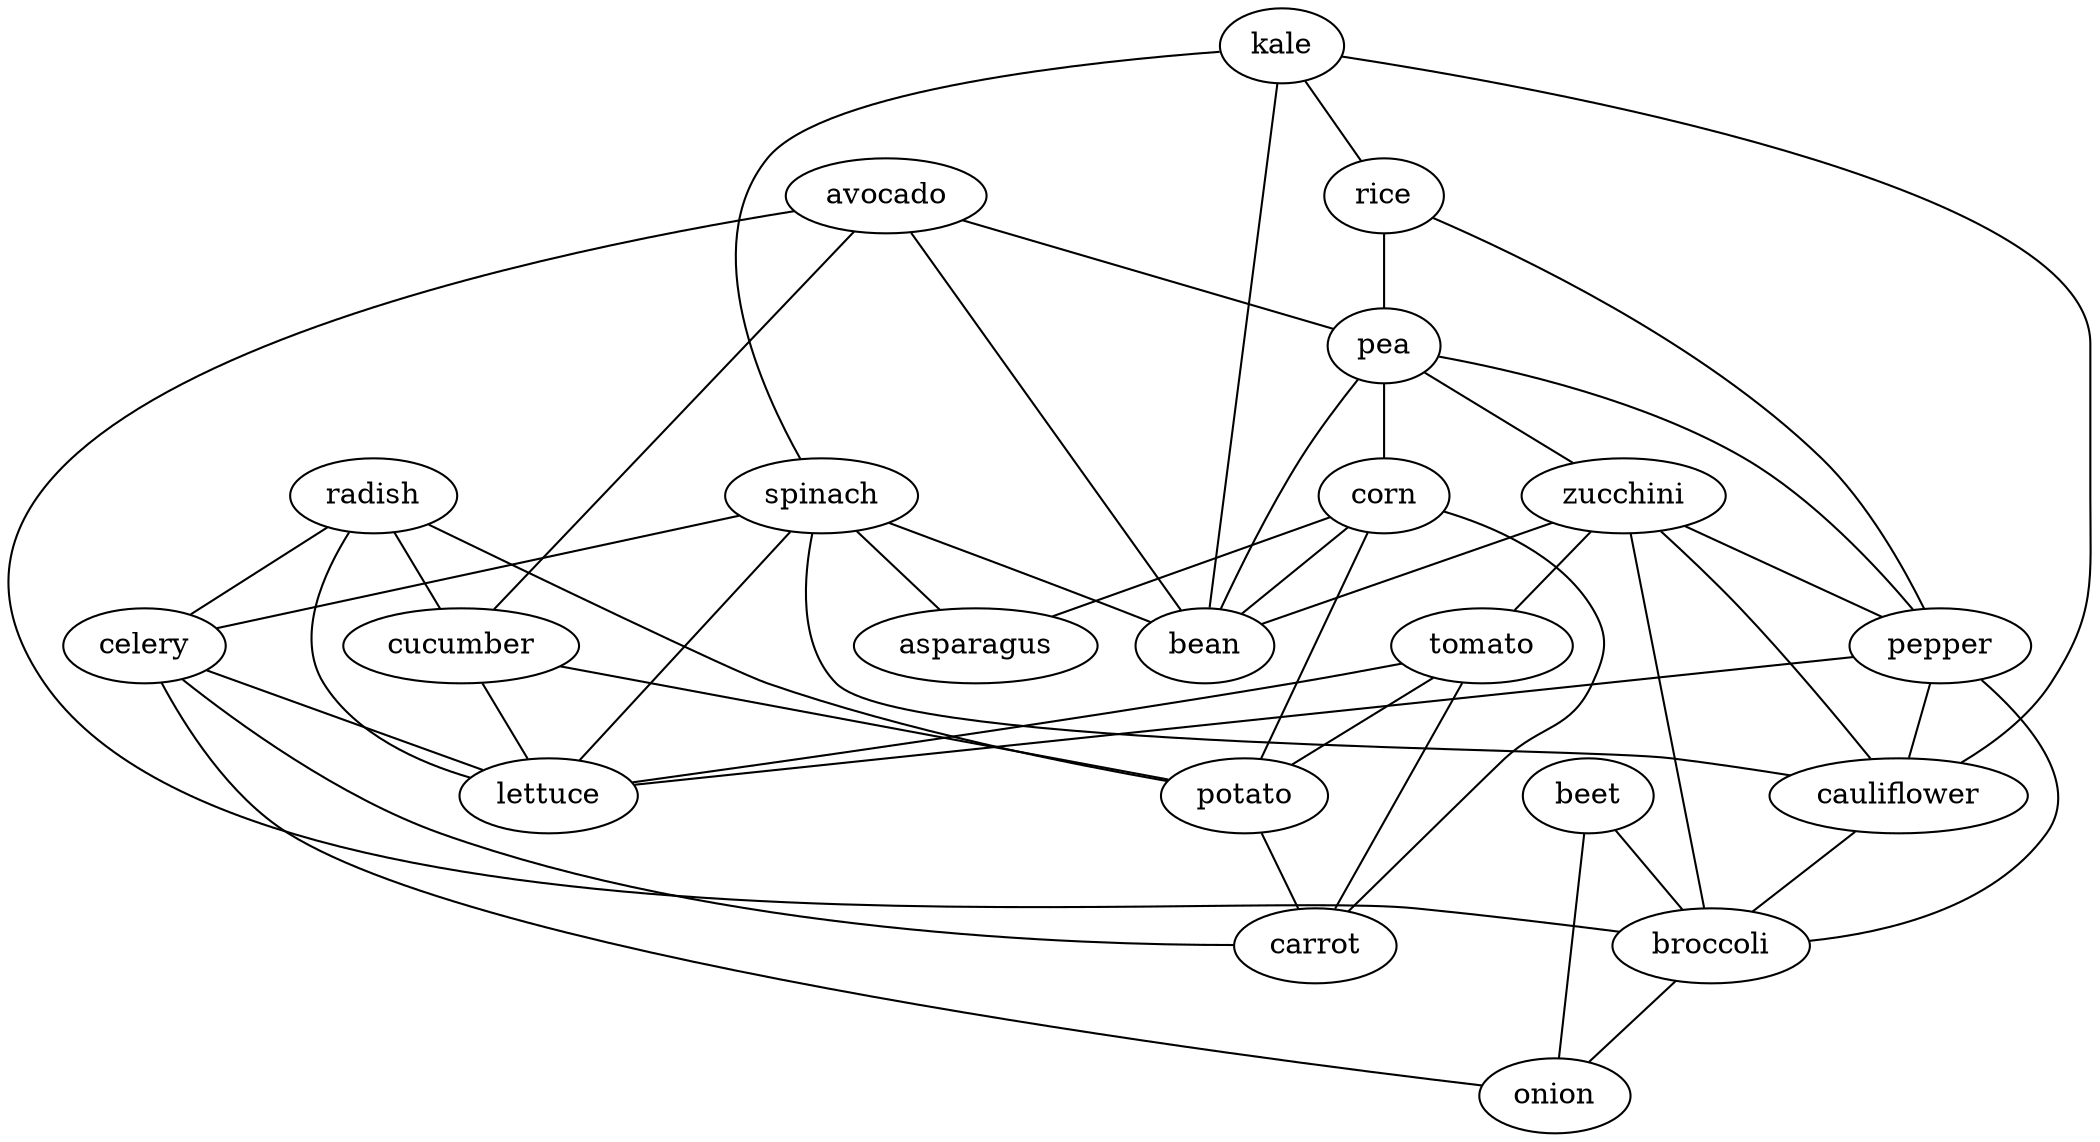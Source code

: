 strict graph G {
kale;
radish;
spinach;
avocado;
celery;
beet;
rice;
pea;
zucchini;
pepper;
cauliflower;
corn;
bean;
cucumber;
broccoli;
tomato;
onion;
lettuce;
asparagus;
potato;
carrot;
kale -- bean  [weight=1];
kale -- rice  [weight=1];
kale -- cauliflower  [weight=1];
kale -- spinach  [weight=1];
radish -- celery  [weight=1];
radish -- lettuce  [weight=1];
radish -- cucumber  [weight=1];
radish -- potato  [weight=1];
spinach -- cauliflower  [weight=1];
spinach -- asparagus  [weight=1];
spinach -- celery  [weight=1];
spinach -- lettuce  [weight=1];
spinach -- bean  [weight=1];
avocado -- broccoli  [weight=1];
avocado -- bean  [weight=1];
avocado -- cucumber  [weight=1];
avocado -- pea  [weight=1];
celery -- onion  [weight=1];
celery -- lettuce  [weight=1];
celery -- carrot  [weight=1];
beet -- broccoli  [weight=1];
beet -- onion  [weight=1];
rice -- pepper  [weight=1];
rice -- pea  [weight=1];
pea -- pepper  [weight=1];
pea -- corn  [weight=1];
pea -- bean  [weight=1];
pea -- zucchini  [weight=1];
zucchini -- tomato  [weight=1];
zucchini -- pepper  [weight=1];
zucchini -- cauliflower  [weight=1];
zucchini -- bean  [weight=1];
zucchini -- broccoli  [weight=1];
pepper -- cauliflower  [weight=1];
pepper -- lettuce  [weight=1];
pepper -- broccoli  [weight=1];
cauliflower -- broccoli  [weight=1];
corn -- potato  [weight=1];
corn -- asparagus  [weight=1];
corn -- bean  [weight=1];
corn -- carrot  [weight=1];
cucumber -- potato  [weight=1];
cucumber -- lettuce  [weight=1];
broccoli -- onion  [weight=1];
tomato -- lettuce  [weight=1];
tomato -- potato  [weight=1];
tomato -- carrot  [weight=1];
potato -- carrot  [weight=1];
}
